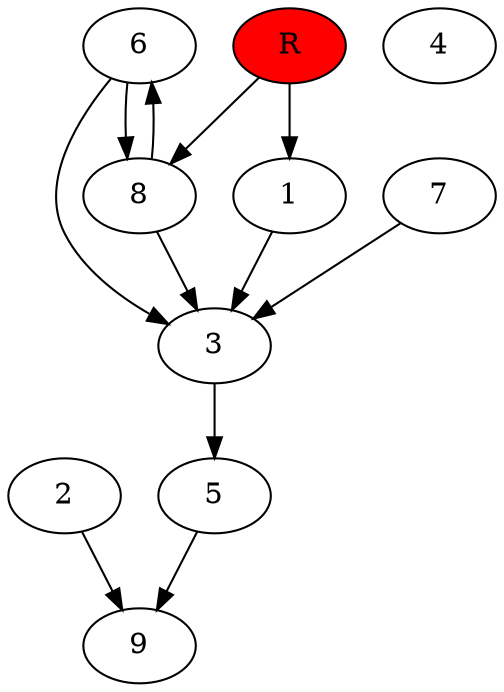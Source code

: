 digraph prb28825 {
	1
	2
	3
	4
	5
	6
	7
	8
	R [fillcolor="#ff0000" style=filled]
	1 -> 3
	2 -> 9
	3 -> 5
	5 -> 9
	6 -> 3
	6 -> 8
	7 -> 3
	8 -> 3
	8 -> 6
	R -> 1
	R -> 8
}

